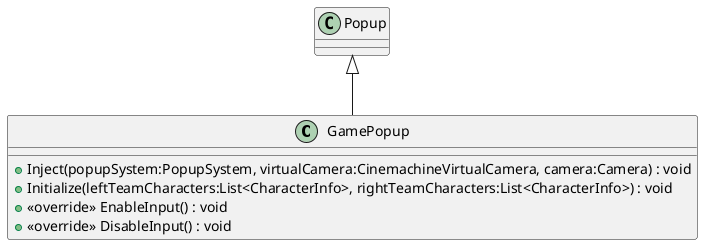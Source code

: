 @startuml
class GamePopup {
    + Inject(popupSystem:PopupSystem, virtualCamera:CinemachineVirtualCamera, camera:Camera) : void
    + Initialize(leftTeamCharacters:List<CharacterInfo>, rightTeamCharacters:List<CharacterInfo>) : void
    + <<override>> EnableInput() : void
    + <<override>> DisableInput() : void
}
Popup <|-- GamePopup
@enduml
